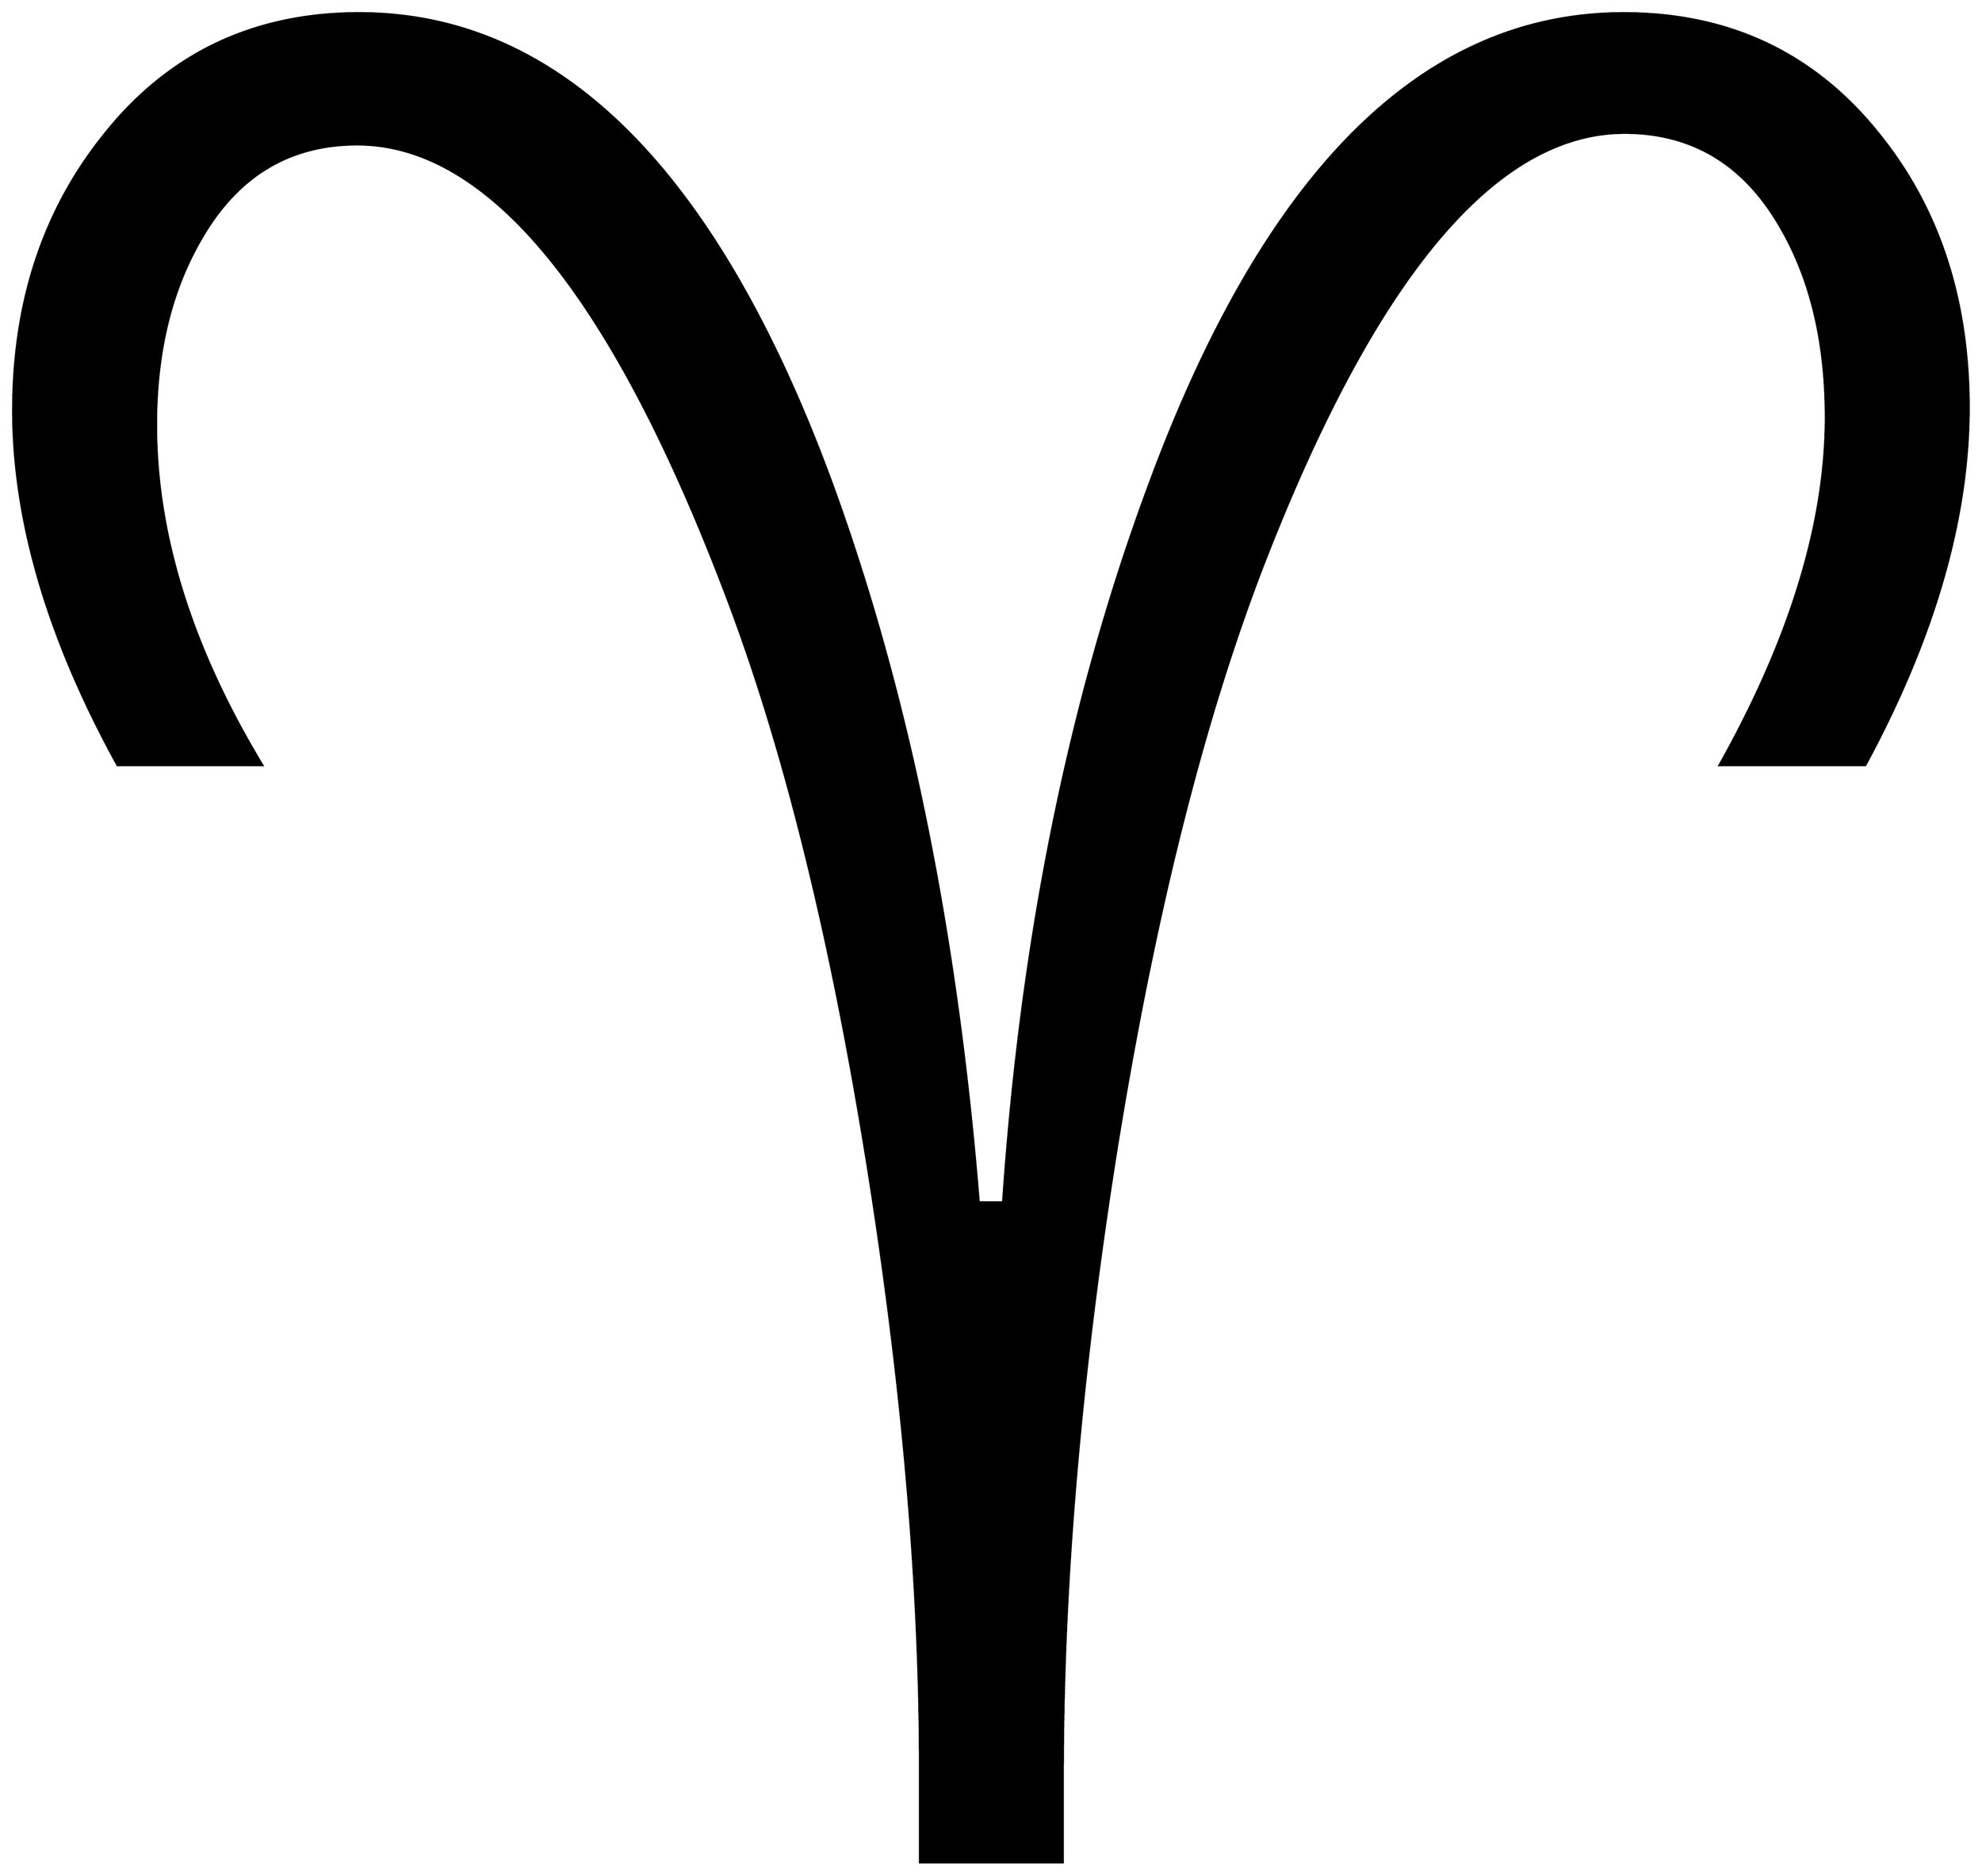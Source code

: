 


\begin{tikzpicture}[y=0.80pt, x=0.80pt, yscale=-1.0, xscale=1.0, inner sep=0pt, outer sep=0pt]
\begin{scope}[shift={(100.0,1685.0)},nonzero rule]
  \path[draw=.,fill=.,line width=1.600pt] (2196.0,-1110.0) ..
    controls (2196.0,-995.333) and (2160.333,-872.0) ..
    (2089.0,-740.0) -- (1938.0,-740.0) .. controls
    (2011.333,-870.667) and (2048.0,-990.667) .. (2048.0,-1100.0) ..
    controls (2048.0,-1176.667) and (2032.667,-1241.667) ..
    (2002.0,-1295.0) .. controls (1964.667,-1361.0) and
    (1910.667,-1394.0) .. (1840.0,-1394.0) .. controls
    (1706.667,-1394.0) and (1582.333,-1245.667) .. (1467.0,-949.0) ..
    controls (1403.667,-785.667) and (1352.333,-580.333) ..
    (1313.0,-333.0) .. controls (1277.0,-103.667) and
    (1259.0,108.0) .. (1259.0,302.0) -- (1259.0,395.0) --
    (1111.0,395.0) -- (1111.0,296.0) .. controls (1111.0,112.0)
    and (1093.667,-90.667) .. (1059.0,-312.0) .. controls
    (1021.667,-549.333) and (973.667,-746.667) .. (915.0,-904.0) ..
    controls (795.667,-1222.667) and (667.0,-1382.0) ..
    (529.0,-1382.0) .. controls (459.0,-1382.0) and
    (405.333,-1349.667) .. (368.0,-1285.0) .. controls
    (336.667,-1231.667) and (321.0,-1167.333) .. (321.0,-1092.0) ..
    controls (321.0,-978.667) and (357.667,-861.333) .. (431.0,-740.0)
    -- (281.0,-740.0) .. controls (209.0,-870.667) and
    (173.0,-993.0) .. (173.0,-1107.0) .. controls
    (173.0,-1219.0) and (204.333,-1314.0) .. (267.0,-1392.0) ..
    controls (333.667,-1476.0) and (421.667,-1518.0) ..
    (531.0,-1518.0) .. controls (738.333,-1518.0) and
    (901.667,-1355.0) .. (1021.0,-1029.0) .. controls
    (1099.0,-814.333) and (1149.333,-567.333) .. (1172.0,-288.0) --
    (1197.0,-288.0) .. controls (1215.667,-562.0) and
    (1266.0,-809.333) .. (1348.0,-1030.0) .. controls
    (1468.0,-1355.333) and (1631.667,-1518.0) .. (1839.0,-1518.0) ..
    controls (1948.333,-1518.0) and (2036.333,-1476.333) ..
    (2103.0,-1393.0) .. controls (2165.0,-1316.333) and
    (2196.0,-1222.0) .. (2196.0,-1110.0) -- cycle;
\end{scope}

\end{tikzpicture}

